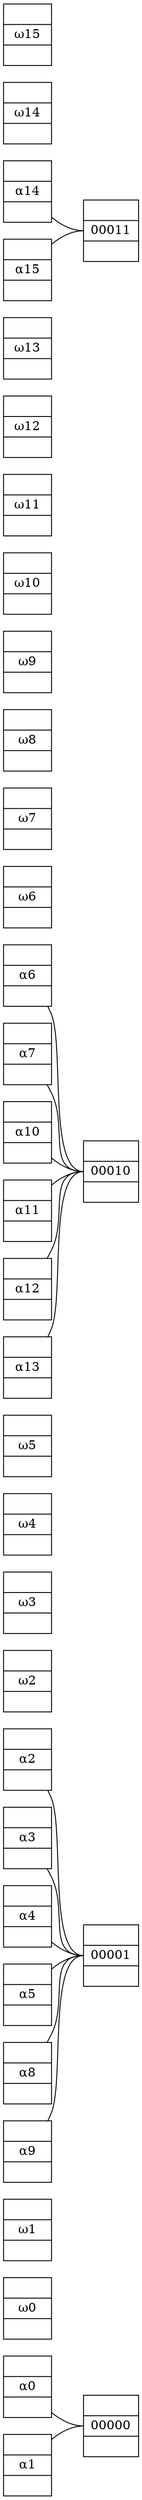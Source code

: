 graph "strict" {
	graph [rankdir=LR]
	node [height=.1 shape=record]
	"α0000" [label="<f0> |<f1> α0|<f2>"]
	"ω0000" [label="<f0> |<f1> ω0|<f2>"]
	"α0001" [label="<f0> |<f1> α1|<f2>"]
	"ω0001" [label="<f0> |<f1> ω1|<f2>"]
	"α0010" [label="<f0> |<f1> α2|<f2>"]
	"ω0010" [label="<f0> |<f1> ω2|<f2>"]
	"α0011" [label="<f0> |<f1> α3|<f2>"]
	"ω0011" [label="<f0> |<f1> ω3|<f2>"]
	"α0100" [label="<f0> |<f1> α4|<f2>"]
	"ω0100" [label="<f0> |<f1> ω4|<f2>"]
	"α0101" [label="<f0> |<f1> α5|<f2>"]
	"ω0101" [label="<f0> |<f1> ω5|<f2>"]
	"α0110" [label="<f0> |<f1> α6|<f2>"]
	"ω0110" [label="<f0> |<f1> ω6|<f2>"]
	"α0111" [label="<f0> |<f1> α7|<f2>"]
	"ω0111" [label="<f0> |<f1> ω7|<f2>"]
	"α1000" [label="<f0> |<f1> α8|<f2>"]
	"ω1000" [label="<f0> |<f1> ω8|<f2>"]
	"α1001" [label="<f0> |<f1> α9|<f2>"]
	"ω1001" [label="<f0> |<f1> ω9|<f2>"]
	"α1010" [label="<f0> |<f1> α10|<f2>"]
	"ω1010" [label="<f0> |<f1> ω10|<f2>"]
	"α1011" [label="<f0> |<f1> α11|<f2>"]
	"ω1011" [label="<f0> |<f1> ω11|<f2>"]
	"α1100" [label="<f0> |<f1> α12|<f2>"]
	"ω1100" [label="<f0> |<f1> ω12|<f2>"]
	"α1101" [label="<f0> |<f1> α13|<f2>"]
	"ω1101" [label="<f0> |<f1> ω13|<f2>"]
	"α1110" [label="<f0> |<f1> α14|<f2>"]
	"ω1110" [label="<f0> |<f1> ω14|<f2>"]
	"α1111" [label="<f0> |<f1> α15|<f2>"]
	"ω1111" [label="<f0> |<f1> ω15|<f2>"]
	00000 [label="<f0> |<f1> 00000|<f2>"]
	"α0000" -- 00000:f1
	"α0001" -- 00000:f1
	00001 [label="<f0> |<f1> 00001|<f2>"]
	"α0010" -- 00001:f1
	"α0011" -- 00001:f1
	00001 [label="<f0> |<f1> 00001|<f2>"]
	"α0100" -- 00001:f1
	"α0101" -- 00001:f1
	00010 [label="<f0> |<f1> 00010|<f2>"]
	"α0110" -- 00010:f1
	"α0111" -- 00010:f1
	00001 [label="<f0> |<f1> 00001|<f2>"]
	"α1000" -- 00001:f1
	"α1001" -- 00001:f1
	00010 [label="<f0> |<f1> 00010|<f2>"]
	"α1010" -- 00010:f1
	"α1011" -- 00010:f1
	00010 [label="<f0> |<f1> 00010|<f2>"]
	"α1100" -- 00010:f1
	"α1101" -- 00010:f1
	00011 [label="<f0> |<f1> 00011|<f2>"]
	"α1110" -- 00011:f1
	"α1111" -- 00011:f1
}
